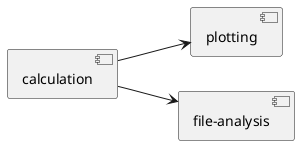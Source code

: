 @startuml
left to right direction

[calculation]
[calculation] --> [plotting]
[calculation] --> [file-analysis]
[plotting]
[file-analysis]
@enduml
